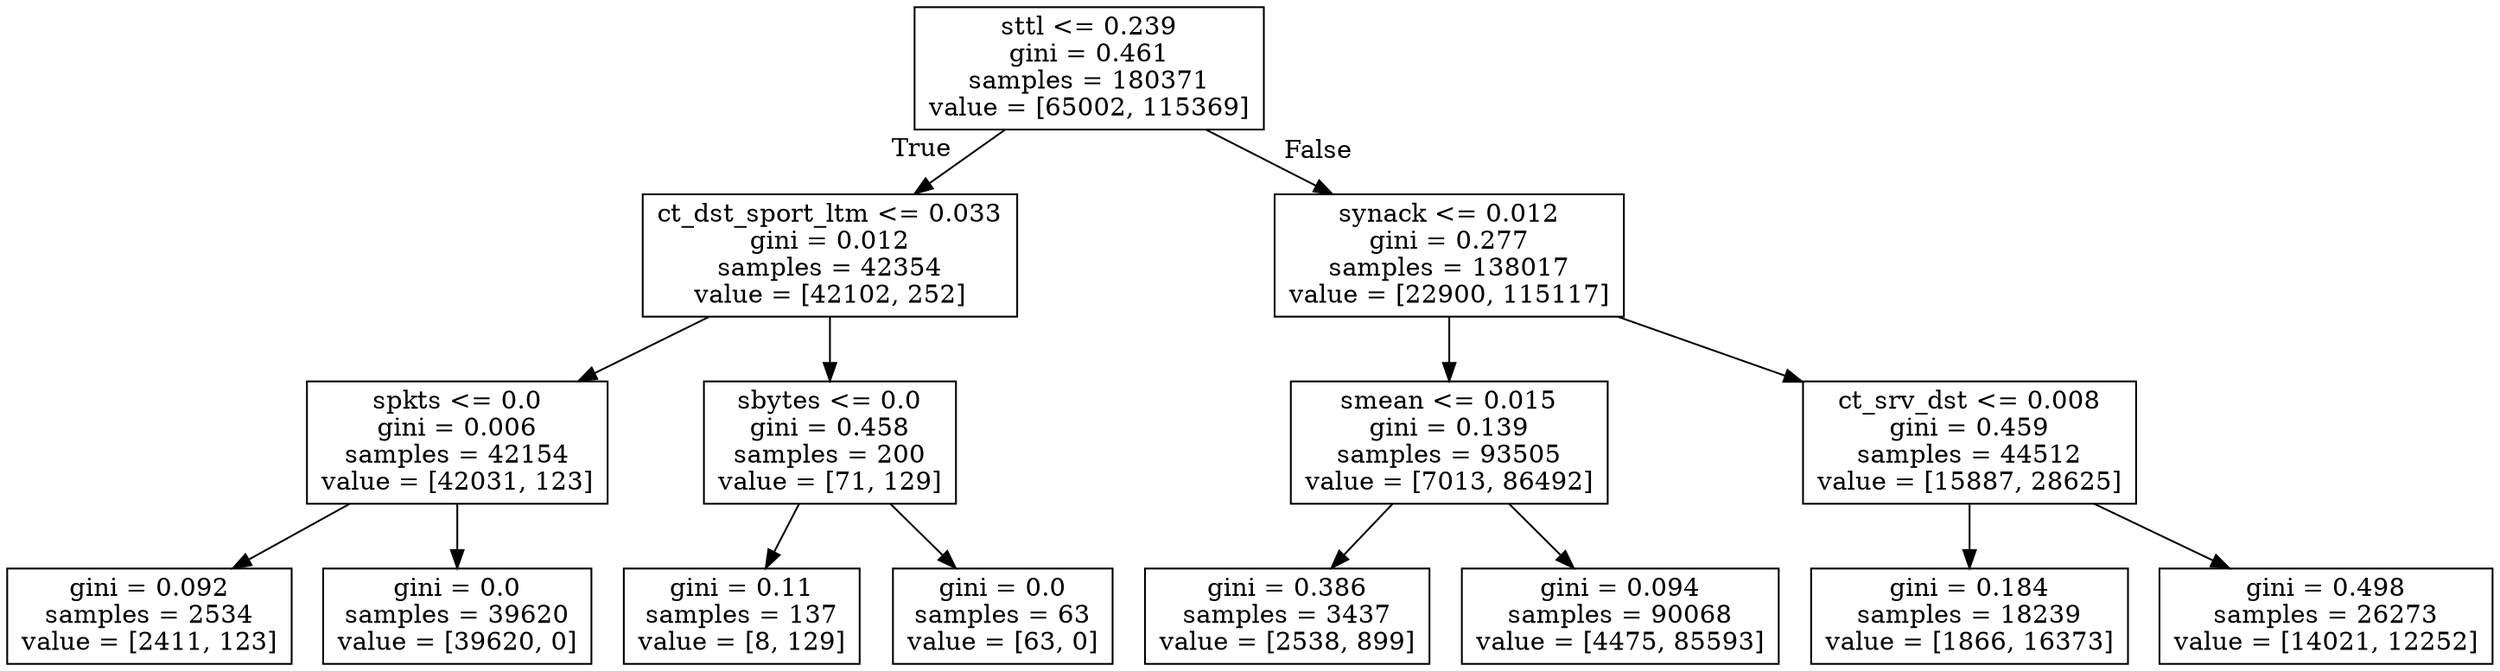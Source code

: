 digraph Tree {
node [shape=box] ;
0 [label="sttl <= 0.239\ngini = 0.461\nsamples = 180371\nvalue = [65002, 115369]"] ;
1 [label="ct_dst_sport_ltm <= 0.033\ngini = 0.012\nsamples = 42354\nvalue = [42102, 252]"] ;
0 -> 1 [labeldistance=2.5, labelangle=45, headlabel="True"] ;
2 [label="spkts <= 0.0\ngini = 0.006\nsamples = 42154\nvalue = [42031, 123]"] ;
1 -> 2 ;
3 [label="gini = 0.092\nsamples = 2534\nvalue = [2411, 123]"] ;
2 -> 3 ;
4 [label="gini = 0.0\nsamples = 39620\nvalue = [39620, 0]"] ;
2 -> 4 ;
5 [label="sbytes <= 0.0\ngini = 0.458\nsamples = 200\nvalue = [71, 129]"] ;
1 -> 5 ;
6 [label="gini = 0.11\nsamples = 137\nvalue = [8, 129]"] ;
5 -> 6 ;
7 [label="gini = 0.0\nsamples = 63\nvalue = [63, 0]"] ;
5 -> 7 ;
8 [label="synack <= 0.012\ngini = 0.277\nsamples = 138017\nvalue = [22900, 115117]"] ;
0 -> 8 [labeldistance=2.5, labelangle=-45, headlabel="False"] ;
9 [label="smean <= 0.015\ngini = 0.139\nsamples = 93505\nvalue = [7013, 86492]"] ;
8 -> 9 ;
10 [label="gini = 0.386\nsamples = 3437\nvalue = [2538, 899]"] ;
9 -> 10 ;
11 [label="gini = 0.094\nsamples = 90068\nvalue = [4475, 85593]"] ;
9 -> 11 ;
12 [label="ct_srv_dst <= 0.008\ngini = 0.459\nsamples = 44512\nvalue = [15887, 28625]"] ;
8 -> 12 ;
13 [label="gini = 0.184\nsamples = 18239\nvalue = [1866, 16373]"] ;
12 -> 13 ;
14 [label="gini = 0.498\nsamples = 26273\nvalue = [14021, 12252]"] ;
12 -> 14 ;
}